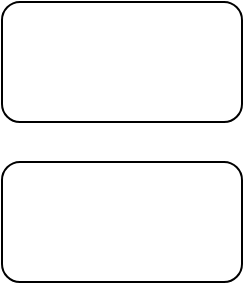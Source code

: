 <mxfile version="12.2.4" pages="1"><diagram id="dZpdXrNC0IMlLkfI2Ii8" name="Page-1"><mxGraphModel dx="538" dy="474" grid="1" gridSize="10" guides="1" tooltips="1" connect="1" arrows="1" fold="1" page="1" pageScale="1" pageWidth="850" pageHeight="1100" math="0" shadow="0"><root><mxCell id="0"/><mxCell id="1" parent="0"/><mxCell id="2" value="" style="rounded=1;whiteSpace=wrap;html=1;" parent="1" vertex="1"><mxGeometry x="280" y="70" width="120" height="60" as="geometry"/></mxCell><mxCell id="3" value="" style="rounded=1;whiteSpace=wrap;html=1;" parent="1" vertex="1"><mxGeometry x="280" y="150" width="120" height="60" as="geometry"/></mxCell></root></mxGraphModel></diagram></mxfile>